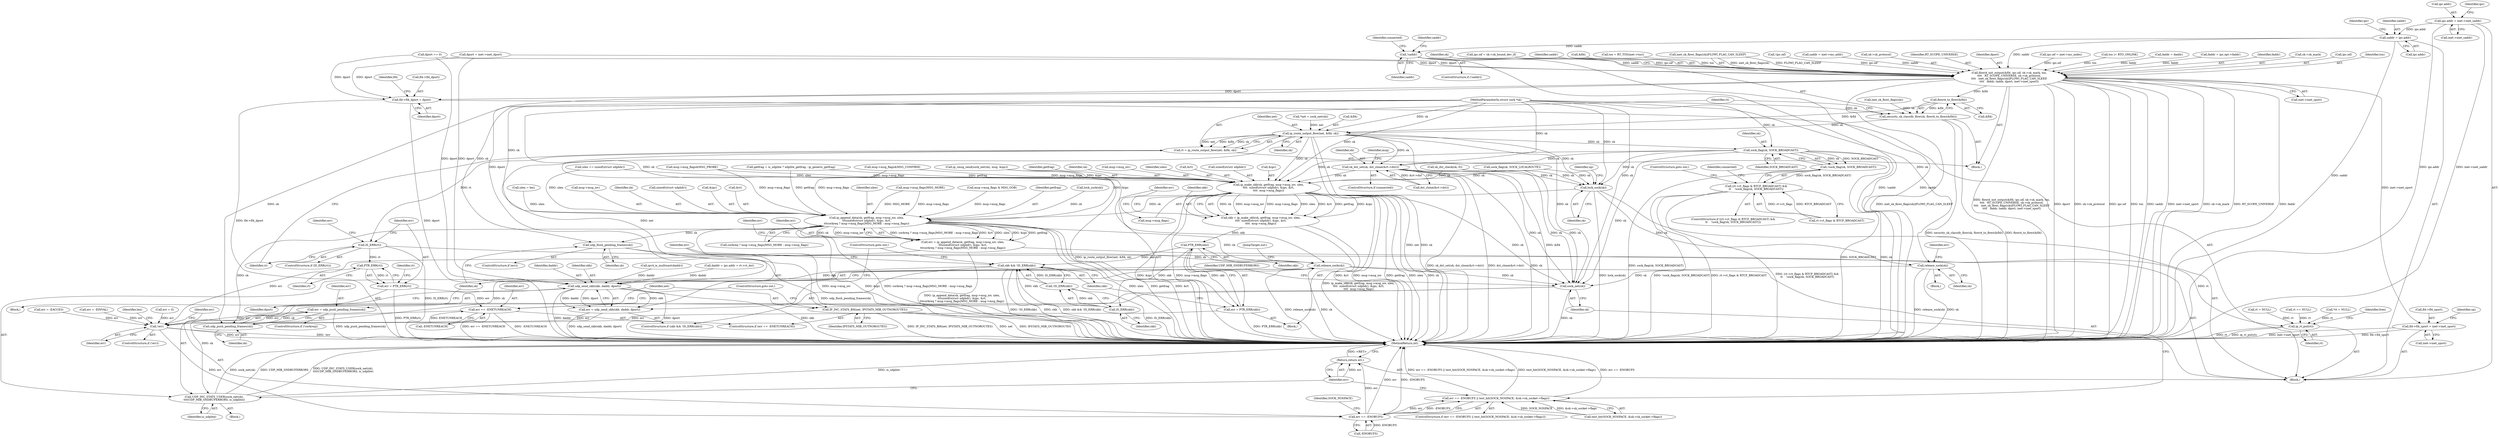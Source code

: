 digraph "0_linux_f6d8bd051c391c1c0458a30b2a7abcd939329259_32@pointer" {
"1000317" [label="(Call,ipc.addr = inet->inet_saddr)"];
"1000382" [label="(Call,saddr = ipc.addr)"];
"1000471" [label="(Call,!saddr)"];
"1000501" [label="(Call,flowi4_init_output(&fl4, ipc.oif, sk->sk_mark, tos,\n\t\t\t\t   RT_SCOPE_UNIVERSE, sk->sk_protocol,\n\t\t\t\t   inet_sk_flowi_flags(sk)|FLOWI_FLAG_CAN_SLEEP,\n\t\t\t\t   faddr, saddr, dport, inet->inet_sport))"];
"1000527" [label="(Call,flowi4_to_flowi(&fl4))"];
"1000525" [label="(Call,security_sk_classify_flow(sk, flowi4_to_flowi(&fl4)))"];
"1000532" [label="(Call,ip_route_output_flow(net, &fl4, sk))"];
"1000530" [label="(Call,rt = ip_route_output_flow(net, &fl4, sk))"];
"1000538" [label="(Call,IS_ERR(rt))"];
"1000543" [label="(Call,PTR_ERR(rt))"];
"1000541" [label="(Call,err = PTR_ERR(rt))"];
"1000549" [label="(Call,err == -ENETUNREACH)"];
"1000770" [label="(Call,!err)"];
"1000776" [label="(Call,err == -ENOBUFS)"];
"1000775" [label="(Call,err == -ENOBUFS || test_bit(SOCK_NOSPACE, &sk->sk_socket->flags))"];
"1000794" [label="(Return,return err;)"];
"1000761" [label="(Call,ip_rt_put(rt))"];
"1000553" [label="(Call,IP_INC_STATS_BH(net, IPSTATS_MIB_OUTNOROUTES))"];
"1000569" [label="(Call,sock_flag(sk, SOCK_BROADCAST))"];
"1000568" [label="(Call,!sock_flag(sk, SOCK_BROADCAST))"];
"1000562" [label="(Call,(rt->rt_flags & RTCF_BROADCAST) &&\n\t\t    !sock_flag(sk, SOCK_BROADCAST))"];
"1000575" [label="(Call,sk_dst_set(sk, dst_clone(&rt->dst)))"];
"1000615" [label="(Call,ip_make_skb(sk, getfrag, msg->msg_iov, ulen,\n\t\t\t\t  sizeof(struct udphdr), &ipc, &rt,\n\t\t\t\t  msg->msg_flags))"];
"1000613" [label="(Call,skb = ip_make_skb(sk, getfrag, msg->msg_iov, ulen,\n\t\t\t\t  sizeof(struct udphdr), &ipc, &rt,\n\t\t\t\t  msg->msg_flags))"];
"1000633" [label="(Call,PTR_ERR(skb))"];
"1000631" [label="(Call,err = PTR_ERR(skb))"];
"1000636" [label="(Call,skb && !IS_ERR(skb))"];
"1000643" [label="(Call,udp_send_skb(skb, daddr, dport))"];
"1000641" [label="(Call,err = udp_send_skb(skb, daddr, dport))"];
"1000639" [label="(Call,IS_ERR(skb))"];
"1000638" [label="(Call,!IS_ERR(skb))"];
"1000790" [label="(Call,sock_net(sk))"];
"1000789" [label="(Call,UDP_INC_STATS_USER(sock_net(sk),\n\t\t\t\tUDP_MIB_SNDBUFERRORS, is_udplite))"];
"1000648" [label="(Call,lock_sock(sk))"];
"1000656" [label="(Call,release_sock(sk))"];
"1000710" [label="(Call,ip_append_data(sk, getfrag, msg->msg_iov, ulen,\n\t\t\tsizeof(struct udphdr), &ipc, &rt,\n\t\t\tcorkreq ? msg->msg_flags|MSG_MORE : msg->msg_flags))"];
"1000708" [label="(Call,err = ip_append_data(sk, getfrag, msg->msg_iov, ulen,\n\t\t\tsizeof(struct udphdr), &ipc, &rt,\n\t\t\tcorkreq ? msg->msg_flags|MSG_MORE : msg->msg_flags))"];
"1000735" [label="(Call,udp_flush_pending_frames(sk))"];
"1000758" [label="(Call,release_sock(sk))"];
"1000743" [label="(Call,udp_push_pending_frames(sk))"];
"1000741" [label="(Call,err = udp_push_pending_frames(sk))"];
"1000685" [label="(Call,fl4->fl4_dport = dport)"];
"1000690" [label="(Call,fl4->fl4_sport = inet->inet_sport)"];
"1000716" [label="(Identifier,ulen)"];
"1000494" [label="(Block,)"];
"1000510" [label="(Identifier,tos)"];
"1000568" [label="(Call,!sock_flag(sk, SOCK_BROADCAST))"];
"1000769" [label="(ControlStructure,if (!err))"];
"1000230" [label="(Call,ulen += sizeof(struct udphdr))"];
"1000647" [label="(ControlStructure,goto out;)"];
"1000743" [label="(Call,udp_push_pending_frames(sk))"];
"1000318" [label="(Call,ipc.addr)"];
"1000633" [label="(Call,PTR_ERR(skb))"];
"1000614" [label="(Identifier,skb)"];
"1000792" [label="(Identifier,UDP_MIB_SNDBUFERRORS)"];
"1000725" [label="(Call,msg->msg_flags|MSG_MORE)"];
"1000540" [label="(Block,)"];
"1000764" [label="(Identifier,free)"];
"1000575" [label="(Call,sk_dst_set(sk, dst_clone(&rt->dst)))"];
"1000177" [label="(Call,msg->msg_flags & MSG_OOB)"];
"1000115" [label="(Block,)"];
"1000321" [label="(Call,inet->inet_saddr)"];
"1000761" [label="(Call,ip_rt_put(rt))"];
"1000686" [label="(Call,fl4->fl4_dport)"];
"1000692" [label="(Identifier,fl4)"];
"1000384" [label="(Call,ipc.addr)"];
"1000479" [label="(Identifier,connected)"];
"1000324" [label="(Call,ipc.oif = sk->sk_bound_dev_if)"];
"1000628" [label="(Call,msg->msg_flags)"];
"1000708" [label="(Call,err = ip_append_data(sk, getfrag, msg->msg_iov, ulen,\n\t\t\tsizeof(struct udphdr), &ipc, &rt,\n\t\t\tcorkreq ? msg->msg_flags|MSG_MORE : msg->msg_flags))"];
"1000520" [label="(Identifier,saddr)"];
"1000694" [label="(Call,inet->inet_sport)"];
"1000502" [label="(Call,&fl4)"];
"1000206" [label="(Call,lock_sock(sk))"];
"1000733" [label="(ControlStructure,if (err))"];
"1000549" [label="(Call,err == -ENETUNREACH)"];
"1000556" [label="(ControlStructure,goto out;)"];
"1000557" [label="(Call,err = -EACCES)"];
"1000758" [label="(Call,release_sock(sk))"];
"1000382" [label="(Call,saddr = ipc.addr)"];
"1000421" [label="(Call,tos = RT_TOS(inet->tos))"];
"1000546" [label="(Identifier,rt)"];
"1000472" [label="(Identifier,saddr)"];
"1000645" [label="(Identifier,daddr)"];
"1000515" [label="(Call,inet_sk_flowi_flags(sk)|FLOWI_FLAG_CAN_SLEEP)"];
"1000626" [label="(Call,&rt)"];
"1000771" [label="(Identifier,err)"];
"1000794" [label="(Return,return err;)"];
"1000689" [label="(Identifier,dport)"];
"1000639" [label="(Call,IS_ERR(skb))"];
"1000760" [label="(JumpTarget,out:)"];
"1000545" [label="(Call,rt = NULL)"];
"1000572" [label="(ControlStructure,goto out;)"];
"1000624" [label="(Call,&ipc)"];
"1000711" [label="(Identifier,sk)"];
"1000649" [label="(Identifier,sk)"];
"1000643" [label="(Call,udp_send_skb(skb, daddr, dport))"];
"1000717" [label="(Call,sizeof(struct udphdr))"];
"1000723" [label="(Call,corkreq ? msg->msg_flags|MSG_MORE : msg->msg_flags)"];
"1000632" [label="(Identifier,err)"];
"1000719" [label="(Call,&ipc)"];
"1000644" [label="(Identifier,skb)"];
"1000317" [label="(Call,ipc.addr = inet->inet_saddr)"];
"1000459" [label="(Call,!ipc.oif)"];
"1000473" [label="(Call,saddr = inet->mc_addr)"];
"1000735" [label="(Call,udp_flush_pending_frames(sk))"];
"1000512" [label="(Call,sk->sk_protocol)"];
"1000471" [label="(Call,!saddr)"];
"1000774" [label="(ControlStructure,if (err == -ENOBUFS || test_bit(SOCK_NOSPACE, &sk->sk_socket->flags)))"];
"1000636" [label="(Call,skb && !IS_ERR(skb))"];
"1000790" [label="(Call,sock_net(sk))"];
"1000528" [label="(Call,&fl4)"];
"1000511" [label="(Identifier,RT_SCOPE_UNIVERSE)"];
"1000491" [label="(Call,rt == NULL)"];
"1000721" [label="(Call,&rt)"];
"1000539" [label="(Identifier,rt)"];
"1000699" [label="(Identifier,up)"];
"1000635" [label="(ControlStructure,if (skb && !IS_ERR(skb)))"];
"1000617" [label="(Identifier,getfrag)"];
"1000497" [label="(Call,*net = sock_net(sk))"];
"1000759" [label="(Identifier,sk)"];
"1000350" [label="(Call,ip_cmsg_send(sock_net(sk), msg, &ipc))"];
"1000573" [label="(ControlStructure,if (connected))"];
"1000530" [label="(Call,rt = ip_route_output_flow(net, &fl4, sk))"];
"1000522" [label="(Call,inet->inet_sport)"];
"1000631" [label="(Call,err = PTR_ERR(skb))"];
"1000634" [label="(Identifier,skb)"];
"1000521" [label="(Identifier,dport)"];
"1000613" [label="(Call,skb = ip_make_skb(sk, getfrag, msg->msg_iov, ulen,\n\t\t\t\t  sizeof(struct udphdr), &ipc, &rt,\n\t\t\t\t  msg->msg_flags))"];
"1000501" [label="(Call,flowi4_init_output(&fl4, ipc.oif, sk->sk_mark, tos,\n\t\t\t\t   RT_SCOPE_UNIVERSE, sk->sk_protocol,\n\t\t\t\t   inet_sk_flowi_flags(sk)|FLOWI_FLAG_CAN_SLEEP,\n\t\t\t\t   faddr, saddr, dport, inet->inet_sport))"];
"1000691" [label="(Call,fl4->fl4_sport)"];
"1000712" [label="(Identifier,getfrag)"];
"1000659" [label="(Identifier,err)"];
"1000538" [label="(Call,IS_ERR(rt))"];
"1000455" [label="(Call,ipv4_is_multicast(daddr))"];
"1000638" [label="(Call,!IS_ERR(skb))"];
"1000133" [label="(Call,*rt = NULL)"];
"1000533" [label="(Identifier,net)"];
"1000738" [label="(ControlStructure,if (!corkreq))"];
"1000616" [label="(Identifier,sk)"];
"1000770" [label="(Call,!err)"];
"1000710" [label="(Call,ip_append_data(sk, getfrag, msg->msg_iov, ulen,\n\t\t\tsizeof(struct udphdr), &ipc, &rt,\n\t\t\tcorkreq ? msg->msg_flags|MSG_MORE : msg->msg_flags))"];
"1000791" [label="(Identifier,sk)"];
"1000287" [label="(Call,dport == 0)"];
"1000618" [label="(Call,msg->msg_iov)"];
"1000577" [label="(Call,dst_clone(&rt->dst))"];
"1000112" [label="(MethodParameterIn,struct sock *sk)"];
"1000653" [label="(Identifier,up)"];
"1000775" [label="(Call,err == -ENOBUFS || test_bit(SOCK_NOSPACE, &sk->sk_socket->flags))"];
"1000531" [label="(Identifier,rt)"];
"1000656" [label="(Call,release_sock(sk))"];
"1000534" [label="(Call,&fl4)"];
"1000561" [label="(ControlStructure,if ((rt->rt_flags & RTCF_BROADCAST) &&\n\t\t    !sock_flag(sk, SOCK_BROADCAST)))"];
"1000563" [label="(Call,rt->rt_flags & RTCF_BROADCAST)"];
"1000637" [label="(Identifier,skb)"];
"1000780" [label="(Call,test_bit(SOCK_NOSPACE, &sk->sk_socket->flags))"];
"1000570" [label="(Identifier,sk)"];
"1000463" [label="(Call,ipc.oif = inet->mc_index)"];
"1000555" [label="(Identifier,IPSTATS_MIB_OUTNOROUTES)"];
"1000777" [label="(Identifier,err)"];
"1000793" [label="(Identifier,is_udplite)"];
"1000615" [label="(Call,ip_make_skb(sk, getfrag, msg->msg_iov, ulen,\n\t\t\t\t  sizeof(struct udphdr), &ipc, &rt,\n\t\t\t\t  msg->msg_flags))"];
"1000548" [label="(ControlStructure,if (err == -ENETUNREACH))"];
"1000646" [label="(Identifier,dport)"];
"1000734" [label="(Identifier,err)"];
"1000658" [label="(Call,err = -EINVAL)"];
"1000389" [label="(Identifier,ipc)"];
"1000558" [label="(Identifier,err)"];
"1000776" [label="(Call,err == -ENOBUFS)"];
"1000600" [label="(Call,daddr = ipc.addr = rt->rt_dst)"];
"1000744" [label="(Identifier,sk)"];
"1000526" [label="(Identifier,sk)"];
"1000576" [label="(Identifier,sk)"];
"1000195" [label="(Call,getfrag = is_udplite ? udplite_getfrag : ip_generic_getfrag)"];
"1000448" [label="(Call,tos |= RTO_ONLINK)"];
"1000541" [label="(Call,err = PTR_ERR(rt))"];
"1000543" [label="(Call,PTR_ERR(rt))"];
"1000391" [label="(Call,faddr = daddr)"];
"1000527" [label="(Call,flowi4_to_flowi(&fl4))"];
"1000736" [label="(Identifier,sk)"];
"1000532" [label="(Call,ip_route_output_flow(net, &fl4, sk))"];
"1000621" [label="(Identifier,ulen)"];
"1000816" [label="(MethodReturn,int)"];
"1000641" [label="(Call,err = udp_send_skb(skb, daddr, dport))"];
"1000525" [label="(Call,security_sk_classify_flow(sk, flowi4_to_flowi(&fl4)))"];
"1000788" [label="(Block,)"];
"1000781" [label="(Identifier,SOCK_NOSPACE)"];
"1000128" [label="(Call,ulen = len)"];
"1000309" [label="(Call,dport = inet->inet_dport)"];
"1000429" [label="(Call,sock_flag(sk, SOCK_LOCALROUTE))"];
"1000657" [label="(Identifier,sk)"];
"1000569" [label="(Call,sock_flag(sk, SOCK_BROADCAST))"];
"1000411" [label="(Call,faddr = ipc.opt->faddr)"];
"1000574" [label="(Identifier,connected)"];
"1000778" [label="(Call,-ENOBUFS)"];
"1000553" [label="(Call,IP_INC_STATS_BH(net, IPSTATS_MIB_OUTNOROUTES))"];
"1000544" [label="(Identifier,rt)"];
"1000550" [label="(Identifier,err)"];
"1000805" [label="(Call,msg->msg_flags&MSG_PROBE)"];
"1000685" [label="(Call,fl4->fl4_dport = dport)"];
"1000583" [label="(Call,msg->msg_flags&MSG_CONFIRM)"];
"1000536" [label="(Identifier,sk)"];
"1000519" [label="(Identifier,faddr)"];
"1000507" [label="(Call,sk->sk_mark)"];
"1000640" [label="(Identifier,skb)"];
"1000789" [label="(Call,UDP_INC_STATS_USER(sock_net(sk),\n\t\t\t\tUDP_MIB_SNDBUFERRORS, is_udplite))"];
"1000504" [label="(Call,ipc.oif)"];
"1000741" [label="(Call,err = udp_push_pending_frames(sk))"];
"1000554" [label="(Identifier,net)"];
"1000773" [label="(Identifier,len)"];
"1000487" [label="(Call,sk_dst_check(sk, 0))"];
"1000551" [label="(Call,-ENETUNREACH)"];
"1000326" [label="(Identifier,ipc)"];
"1000542" [label="(Identifier,err)"];
"1000622" [label="(Call,sizeof(struct udphdr))"];
"1000762" [label="(Identifier,rt)"];
"1000795" [label="(Identifier,err)"];
"1000470" [label="(ControlStructure,if (!saddr))"];
"1000812" [label="(Call,err = 0)"];
"1000562" [label="(Call,(rt->rt_flags & RTCF_BROADCAST) &&\n\t\t    !sock_flag(sk, SOCK_BROADCAST))"];
"1000713" [label="(Call,msg->msg_iov)"];
"1000571" [label="(Identifier,SOCK_BROADCAST)"];
"1000642" [label="(Identifier,err)"];
"1000516" [label="(Call,inet_sk_flowi_flags(sk))"];
"1000383" [label="(Identifier,saddr)"];
"1000612" [label="(Block,)"];
"1000474" [label="(Identifier,saddr)"];
"1000690" [label="(Call,fl4->fl4_sport = inet->inet_sport)"];
"1000537" [label="(ControlStructure,if (IS_ERR(rt)))"];
"1000648" [label="(Call,lock_sock(sk))"];
"1000585" [label="(Identifier,msg)"];
"1000655" [label="(Block,)"];
"1000742" [label="(Identifier,err)"];
"1000709" [label="(Identifier,err)"];
"1000317" -> "1000115"  [label="AST: "];
"1000317" -> "1000321"  [label="CFG: "];
"1000318" -> "1000317"  [label="AST: "];
"1000321" -> "1000317"  [label="AST: "];
"1000326" -> "1000317"  [label="CFG: "];
"1000317" -> "1000816"  [label="DDG: ipc.addr"];
"1000317" -> "1000816"  [label="DDG: inet->inet_saddr"];
"1000317" -> "1000382"  [label="DDG: ipc.addr"];
"1000382" -> "1000115"  [label="AST: "];
"1000382" -> "1000384"  [label="CFG: "];
"1000383" -> "1000382"  [label="AST: "];
"1000384" -> "1000382"  [label="AST: "];
"1000389" -> "1000382"  [label="CFG: "];
"1000382" -> "1000816"  [label="DDG: saddr"];
"1000382" -> "1000471"  [label="DDG: saddr"];
"1000382" -> "1000501"  [label="DDG: saddr"];
"1000471" -> "1000470"  [label="AST: "];
"1000471" -> "1000472"  [label="CFG: "];
"1000472" -> "1000471"  [label="AST: "];
"1000474" -> "1000471"  [label="CFG: "];
"1000479" -> "1000471"  [label="CFG: "];
"1000471" -> "1000816"  [label="DDG: saddr"];
"1000471" -> "1000816"  [label="DDG: !saddr"];
"1000471" -> "1000501"  [label="DDG: saddr"];
"1000501" -> "1000494"  [label="AST: "];
"1000501" -> "1000522"  [label="CFG: "];
"1000502" -> "1000501"  [label="AST: "];
"1000504" -> "1000501"  [label="AST: "];
"1000507" -> "1000501"  [label="AST: "];
"1000510" -> "1000501"  [label="AST: "];
"1000511" -> "1000501"  [label="AST: "];
"1000512" -> "1000501"  [label="AST: "];
"1000515" -> "1000501"  [label="AST: "];
"1000519" -> "1000501"  [label="AST: "];
"1000520" -> "1000501"  [label="AST: "];
"1000521" -> "1000501"  [label="AST: "];
"1000522" -> "1000501"  [label="AST: "];
"1000526" -> "1000501"  [label="CFG: "];
"1000501" -> "1000816"  [label="DDG: saddr"];
"1000501" -> "1000816"  [label="DDG: inet->inet_sport"];
"1000501" -> "1000816"  [label="DDG: sk->sk_mark"];
"1000501" -> "1000816"  [label="DDG: RT_SCOPE_UNIVERSE"];
"1000501" -> "1000816"  [label="DDG: faddr"];
"1000501" -> "1000816"  [label="DDG: inet_sk_flowi_flags(sk)|FLOWI_FLAG_CAN_SLEEP"];
"1000501" -> "1000816"  [label="DDG: flowi4_init_output(&fl4, ipc.oif, sk->sk_mark, tos,\n\t\t\t\t   RT_SCOPE_UNIVERSE, sk->sk_protocol,\n\t\t\t\t   inet_sk_flowi_flags(sk)|FLOWI_FLAG_CAN_SLEEP,\n\t\t\t\t   faddr, saddr, dport, inet->inet_sport)"];
"1000501" -> "1000816"  [label="DDG: dport"];
"1000501" -> "1000816"  [label="DDG: sk->sk_protocol"];
"1000501" -> "1000816"  [label="DDG: ipc.oif"];
"1000501" -> "1000816"  [label="DDG: tos"];
"1000459" -> "1000501"  [label="DDG: ipc.oif"];
"1000463" -> "1000501"  [label="DDG: ipc.oif"];
"1000324" -> "1000501"  [label="DDG: ipc.oif"];
"1000421" -> "1000501"  [label="DDG: tos"];
"1000448" -> "1000501"  [label="DDG: tos"];
"1000515" -> "1000501"  [label="DDG: inet_sk_flowi_flags(sk)"];
"1000515" -> "1000501"  [label="DDG: FLOWI_FLAG_CAN_SLEEP"];
"1000391" -> "1000501"  [label="DDG: faddr"];
"1000411" -> "1000501"  [label="DDG: faddr"];
"1000473" -> "1000501"  [label="DDG: saddr"];
"1000309" -> "1000501"  [label="DDG: dport"];
"1000287" -> "1000501"  [label="DDG: dport"];
"1000501" -> "1000527"  [label="DDG: &fl4"];
"1000501" -> "1000643"  [label="DDG: dport"];
"1000501" -> "1000685"  [label="DDG: dport"];
"1000501" -> "1000690"  [label="DDG: inet->inet_sport"];
"1000527" -> "1000525"  [label="AST: "];
"1000527" -> "1000528"  [label="CFG: "];
"1000528" -> "1000527"  [label="AST: "];
"1000525" -> "1000527"  [label="CFG: "];
"1000527" -> "1000525"  [label="DDG: &fl4"];
"1000527" -> "1000532"  [label="DDG: &fl4"];
"1000525" -> "1000494"  [label="AST: "];
"1000526" -> "1000525"  [label="AST: "];
"1000531" -> "1000525"  [label="CFG: "];
"1000525" -> "1000816"  [label="DDG: security_sk_classify_flow(sk, flowi4_to_flowi(&fl4))"];
"1000525" -> "1000816"  [label="DDG: flowi4_to_flowi(&fl4)"];
"1000516" -> "1000525"  [label="DDG: sk"];
"1000112" -> "1000525"  [label="DDG: sk"];
"1000525" -> "1000532"  [label="DDG: sk"];
"1000532" -> "1000530"  [label="AST: "];
"1000532" -> "1000536"  [label="CFG: "];
"1000533" -> "1000532"  [label="AST: "];
"1000534" -> "1000532"  [label="AST: "];
"1000536" -> "1000532"  [label="AST: "];
"1000530" -> "1000532"  [label="CFG: "];
"1000532" -> "1000816"  [label="DDG: net"];
"1000532" -> "1000816"  [label="DDG: sk"];
"1000532" -> "1000816"  [label="DDG: &fl4"];
"1000532" -> "1000530"  [label="DDG: net"];
"1000532" -> "1000530"  [label="DDG: &fl4"];
"1000532" -> "1000530"  [label="DDG: sk"];
"1000497" -> "1000532"  [label="DDG: net"];
"1000112" -> "1000532"  [label="DDG: sk"];
"1000532" -> "1000553"  [label="DDG: net"];
"1000532" -> "1000569"  [label="DDG: sk"];
"1000532" -> "1000575"  [label="DDG: sk"];
"1000532" -> "1000615"  [label="DDG: sk"];
"1000532" -> "1000648"  [label="DDG: sk"];
"1000532" -> "1000790"  [label="DDG: sk"];
"1000530" -> "1000494"  [label="AST: "];
"1000531" -> "1000530"  [label="AST: "];
"1000539" -> "1000530"  [label="CFG: "];
"1000530" -> "1000816"  [label="DDG: ip_route_output_flow(net, &fl4, sk)"];
"1000530" -> "1000538"  [label="DDG: rt"];
"1000538" -> "1000537"  [label="AST: "];
"1000538" -> "1000539"  [label="CFG: "];
"1000539" -> "1000538"  [label="AST: "];
"1000542" -> "1000538"  [label="CFG: "];
"1000558" -> "1000538"  [label="CFG: "];
"1000538" -> "1000816"  [label="DDG: IS_ERR(rt)"];
"1000538" -> "1000543"  [label="DDG: rt"];
"1000538" -> "1000761"  [label="DDG: rt"];
"1000543" -> "1000541"  [label="AST: "];
"1000543" -> "1000544"  [label="CFG: "];
"1000544" -> "1000543"  [label="AST: "];
"1000541" -> "1000543"  [label="CFG: "];
"1000543" -> "1000541"  [label="DDG: rt"];
"1000541" -> "1000540"  [label="AST: "];
"1000542" -> "1000541"  [label="AST: "];
"1000546" -> "1000541"  [label="CFG: "];
"1000541" -> "1000816"  [label="DDG: PTR_ERR(rt)"];
"1000541" -> "1000549"  [label="DDG: err"];
"1000549" -> "1000548"  [label="AST: "];
"1000549" -> "1000551"  [label="CFG: "];
"1000550" -> "1000549"  [label="AST: "];
"1000551" -> "1000549"  [label="AST: "];
"1000554" -> "1000549"  [label="CFG: "];
"1000556" -> "1000549"  [label="CFG: "];
"1000549" -> "1000816"  [label="DDG: -ENETUNREACH"];
"1000549" -> "1000816"  [label="DDG: err == -ENETUNREACH"];
"1000551" -> "1000549"  [label="DDG: ENETUNREACH"];
"1000549" -> "1000770"  [label="DDG: err"];
"1000770" -> "1000769"  [label="AST: "];
"1000770" -> "1000771"  [label="CFG: "];
"1000771" -> "1000770"  [label="AST: "];
"1000773" -> "1000770"  [label="CFG: "];
"1000777" -> "1000770"  [label="CFG: "];
"1000770" -> "1000816"  [label="DDG: !err"];
"1000770" -> "1000816"  [label="DDG: err"];
"1000708" -> "1000770"  [label="DDG: err"];
"1000631" -> "1000770"  [label="DDG: err"];
"1000557" -> "1000770"  [label="DDG: err"];
"1000812" -> "1000770"  [label="DDG: err"];
"1000658" -> "1000770"  [label="DDG: err"];
"1000641" -> "1000770"  [label="DDG: err"];
"1000741" -> "1000770"  [label="DDG: err"];
"1000770" -> "1000776"  [label="DDG: err"];
"1000776" -> "1000775"  [label="AST: "];
"1000776" -> "1000778"  [label="CFG: "];
"1000777" -> "1000776"  [label="AST: "];
"1000778" -> "1000776"  [label="AST: "];
"1000781" -> "1000776"  [label="CFG: "];
"1000775" -> "1000776"  [label="CFG: "];
"1000776" -> "1000816"  [label="DDG: err"];
"1000776" -> "1000816"  [label="DDG: -ENOBUFS"];
"1000776" -> "1000775"  [label="DDG: err"];
"1000776" -> "1000775"  [label="DDG: -ENOBUFS"];
"1000778" -> "1000776"  [label="DDG: ENOBUFS"];
"1000776" -> "1000794"  [label="DDG: err"];
"1000775" -> "1000774"  [label="AST: "];
"1000775" -> "1000780"  [label="CFG: "];
"1000780" -> "1000775"  [label="AST: "];
"1000791" -> "1000775"  [label="CFG: "];
"1000795" -> "1000775"  [label="CFG: "];
"1000775" -> "1000816"  [label="DDG: test_bit(SOCK_NOSPACE, &sk->sk_socket->flags)"];
"1000775" -> "1000816"  [label="DDG: err == -ENOBUFS"];
"1000775" -> "1000816"  [label="DDG: err == -ENOBUFS || test_bit(SOCK_NOSPACE, &sk->sk_socket->flags)"];
"1000780" -> "1000775"  [label="DDG: SOCK_NOSPACE"];
"1000780" -> "1000775"  [label="DDG: &sk->sk_socket->flags"];
"1000794" -> "1000115"  [label="AST: "];
"1000794" -> "1000795"  [label="CFG: "];
"1000795" -> "1000794"  [label="AST: "];
"1000816" -> "1000794"  [label="CFG: "];
"1000794" -> "1000816"  [label="DDG: <RET>"];
"1000795" -> "1000794"  [label="DDG: err"];
"1000761" -> "1000115"  [label="AST: "];
"1000761" -> "1000762"  [label="CFG: "];
"1000762" -> "1000761"  [label="AST: "];
"1000764" -> "1000761"  [label="CFG: "];
"1000761" -> "1000816"  [label="DDG: rt"];
"1000761" -> "1000816"  [label="DDG: ip_rt_put(rt)"];
"1000545" -> "1000761"  [label="DDG: rt"];
"1000133" -> "1000761"  [label="DDG: rt"];
"1000491" -> "1000761"  [label="DDG: rt"];
"1000553" -> "1000548"  [label="AST: "];
"1000553" -> "1000555"  [label="CFG: "];
"1000554" -> "1000553"  [label="AST: "];
"1000555" -> "1000553"  [label="AST: "];
"1000556" -> "1000553"  [label="CFG: "];
"1000553" -> "1000816"  [label="DDG: IP_INC_STATS_BH(net, IPSTATS_MIB_OUTNOROUTES)"];
"1000553" -> "1000816"  [label="DDG: net"];
"1000553" -> "1000816"  [label="DDG: IPSTATS_MIB_OUTNOROUTES"];
"1000569" -> "1000568"  [label="AST: "];
"1000569" -> "1000571"  [label="CFG: "];
"1000570" -> "1000569"  [label="AST: "];
"1000571" -> "1000569"  [label="AST: "];
"1000568" -> "1000569"  [label="CFG: "];
"1000569" -> "1000816"  [label="DDG: SOCK_BROADCAST"];
"1000569" -> "1000816"  [label="DDG: sk"];
"1000569" -> "1000568"  [label="DDG: sk"];
"1000569" -> "1000568"  [label="DDG: SOCK_BROADCAST"];
"1000112" -> "1000569"  [label="DDG: sk"];
"1000569" -> "1000575"  [label="DDG: sk"];
"1000569" -> "1000615"  [label="DDG: sk"];
"1000569" -> "1000648"  [label="DDG: sk"];
"1000569" -> "1000790"  [label="DDG: sk"];
"1000568" -> "1000562"  [label="AST: "];
"1000562" -> "1000568"  [label="CFG: "];
"1000568" -> "1000816"  [label="DDG: sock_flag(sk, SOCK_BROADCAST)"];
"1000568" -> "1000562"  [label="DDG: sock_flag(sk, SOCK_BROADCAST)"];
"1000562" -> "1000561"  [label="AST: "];
"1000562" -> "1000563"  [label="CFG: "];
"1000563" -> "1000562"  [label="AST: "];
"1000572" -> "1000562"  [label="CFG: "];
"1000574" -> "1000562"  [label="CFG: "];
"1000562" -> "1000816"  [label="DDG: rt->rt_flags & RTCF_BROADCAST"];
"1000562" -> "1000816"  [label="DDG: (rt->rt_flags & RTCF_BROADCAST) &&\n\t\t    !sock_flag(sk, SOCK_BROADCAST)"];
"1000562" -> "1000816"  [label="DDG: !sock_flag(sk, SOCK_BROADCAST)"];
"1000563" -> "1000562"  [label="DDG: rt->rt_flags"];
"1000563" -> "1000562"  [label="DDG: RTCF_BROADCAST"];
"1000575" -> "1000573"  [label="AST: "];
"1000575" -> "1000577"  [label="CFG: "];
"1000576" -> "1000575"  [label="AST: "];
"1000577" -> "1000575"  [label="AST: "];
"1000585" -> "1000575"  [label="CFG: "];
"1000575" -> "1000816"  [label="DDG: sk_dst_set(sk, dst_clone(&rt->dst))"];
"1000575" -> "1000816"  [label="DDG: dst_clone(&rt->dst)"];
"1000575" -> "1000816"  [label="DDG: sk"];
"1000112" -> "1000575"  [label="DDG: sk"];
"1000577" -> "1000575"  [label="DDG: &rt->dst"];
"1000575" -> "1000615"  [label="DDG: sk"];
"1000575" -> "1000648"  [label="DDG: sk"];
"1000575" -> "1000790"  [label="DDG: sk"];
"1000615" -> "1000613"  [label="AST: "];
"1000615" -> "1000628"  [label="CFG: "];
"1000616" -> "1000615"  [label="AST: "];
"1000617" -> "1000615"  [label="AST: "];
"1000618" -> "1000615"  [label="AST: "];
"1000621" -> "1000615"  [label="AST: "];
"1000622" -> "1000615"  [label="AST: "];
"1000624" -> "1000615"  [label="AST: "];
"1000626" -> "1000615"  [label="AST: "];
"1000628" -> "1000615"  [label="AST: "];
"1000613" -> "1000615"  [label="CFG: "];
"1000615" -> "1000816"  [label="DDG: &rt"];
"1000615" -> "1000816"  [label="DDG: msg->msg_iov"];
"1000615" -> "1000816"  [label="DDG: getfrag"];
"1000615" -> "1000816"  [label="DDG: ulen"];
"1000615" -> "1000816"  [label="DDG: sk"];
"1000615" -> "1000816"  [label="DDG: &ipc"];
"1000615" -> "1000816"  [label="DDG: msg->msg_flags"];
"1000615" -> "1000613"  [label="DDG: sk"];
"1000615" -> "1000613"  [label="DDG: msg->msg_iov"];
"1000615" -> "1000613"  [label="DDG: msg->msg_flags"];
"1000615" -> "1000613"  [label="DDG: ulen"];
"1000615" -> "1000613"  [label="DDG: &rt"];
"1000615" -> "1000613"  [label="DDG: getfrag"];
"1000615" -> "1000613"  [label="DDG: &ipc"];
"1000487" -> "1000615"  [label="DDG: sk"];
"1000429" -> "1000615"  [label="DDG: sk"];
"1000112" -> "1000615"  [label="DDG: sk"];
"1000195" -> "1000615"  [label="DDG: getfrag"];
"1000230" -> "1000615"  [label="DDG: ulen"];
"1000350" -> "1000615"  [label="DDG: &ipc"];
"1000805" -> "1000615"  [label="DDG: msg->msg_flags"];
"1000583" -> "1000615"  [label="DDG: msg->msg_flags"];
"1000615" -> "1000790"  [label="DDG: sk"];
"1000613" -> "1000612"  [label="AST: "];
"1000614" -> "1000613"  [label="AST: "];
"1000632" -> "1000613"  [label="CFG: "];
"1000613" -> "1000816"  [label="DDG: ip_make_skb(sk, getfrag, msg->msg_iov, ulen,\n\t\t\t\t  sizeof(struct udphdr), &ipc, &rt,\n\t\t\t\t  msg->msg_flags)"];
"1000613" -> "1000633"  [label="DDG: skb"];
"1000633" -> "1000631"  [label="AST: "];
"1000633" -> "1000634"  [label="CFG: "];
"1000634" -> "1000633"  [label="AST: "];
"1000631" -> "1000633"  [label="CFG: "];
"1000633" -> "1000631"  [label="DDG: skb"];
"1000633" -> "1000636"  [label="DDG: skb"];
"1000633" -> "1000639"  [label="DDG: skb"];
"1000631" -> "1000612"  [label="AST: "];
"1000632" -> "1000631"  [label="AST: "];
"1000637" -> "1000631"  [label="CFG: "];
"1000631" -> "1000816"  [label="DDG: PTR_ERR(skb)"];
"1000636" -> "1000635"  [label="AST: "];
"1000636" -> "1000637"  [label="CFG: "];
"1000636" -> "1000638"  [label="CFG: "];
"1000637" -> "1000636"  [label="AST: "];
"1000638" -> "1000636"  [label="AST: "];
"1000642" -> "1000636"  [label="CFG: "];
"1000647" -> "1000636"  [label="CFG: "];
"1000636" -> "1000816"  [label="DDG: !IS_ERR(skb)"];
"1000636" -> "1000816"  [label="DDG: skb"];
"1000636" -> "1000816"  [label="DDG: skb && !IS_ERR(skb)"];
"1000639" -> "1000636"  [label="DDG: skb"];
"1000638" -> "1000636"  [label="DDG: IS_ERR(skb)"];
"1000636" -> "1000643"  [label="DDG: skb"];
"1000643" -> "1000641"  [label="AST: "];
"1000643" -> "1000646"  [label="CFG: "];
"1000644" -> "1000643"  [label="AST: "];
"1000645" -> "1000643"  [label="AST: "];
"1000646" -> "1000643"  [label="AST: "];
"1000641" -> "1000643"  [label="CFG: "];
"1000643" -> "1000816"  [label="DDG: dport"];
"1000643" -> "1000816"  [label="DDG: skb"];
"1000643" -> "1000816"  [label="DDG: daddr"];
"1000643" -> "1000641"  [label="DDG: skb"];
"1000643" -> "1000641"  [label="DDG: daddr"];
"1000643" -> "1000641"  [label="DDG: dport"];
"1000455" -> "1000643"  [label="DDG: daddr"];
"1000600" -> "1000643"  [label="DDG: daddr"];
"1000309" -> "1000643"  [label="DDG: dport"];
"1000287" -> "1000643"  [label="DDG: dport"];
"1000641" -> "1000635"  [label="AST: "];
"1000642" -> "1000641"  [label="AST: "];
"1000647" -> "1000641"  [label="CFG: "];
"1000641" -> "1000816"  [label="DDG: udp_send_skb(skb, daddr, dport)"];
"1000639" -> "1000638"  [label="AST: "];
"1000639" -> "1000640"  [label="CFG: "];
"1000640" -> "1000639"  [label="AST: "];
"1000638" -> "1000639"  [label="CFG: "];
"1000639" -> "1000638"  [label="DDG: skb"];
"1000638" -> "1000816"  [label="DDG: IS_ERR(skb)"];
"1000790" -> "1000789"  [label="AST: "];
"1000790" -> "1000791"  [label="CFG: "];
"1000791" -> "1000790"  [label="AST: "];
"1000792" -> "1000790"  [label="CFG: "];
"1000790" -> "1000816"  [label="DDG: sk"];
"1000790" -> "1000789"  [label="DDG: sk"];
"1000487" -> "1000790"  [label="DDG: sk"];
"1000758" -> "1000790"  [label="DDG: sk"];
"1000429" -> "1000790"  [label="DDG: sk"];
"1000656" -> "1000790"  [label="DDG: sk"];
"1000112" -> "1000790"  [label="DDG: sk"];
"1000789" -> "1000788"  [label="AST: "];
"1000789" -> "1000793"  [label="CFG: "];
"1000792" -> "1000789"  [label="AST: "];
"1000793" -> "1000789"  [label="AST: "];
"1000795" -> "1000789"  [label="CFG: "];
"1000789" -> "1000816"  [label="DDG: UDP_MIB_SNDBUFERRORS"];
"1000789" -> "1000816"  [label="DDG: UDP_INC_STATS_USER(sock_net(sk),\n\t\t\t\tUDP_MIB_SNDBUFERRORS, is_udplite)"];
"1000789" -> "1000816"  [label="DDG: is_udplite"];
"1000789" -> "1000816"  [label="DDG: sock_net(sk)"];
"1000648" -> "1000115"  [label="AST: "];
"1000648" -> "1000649"  [label="CFG: "];
"1000649" -> "1000648"  [label="AST: "];
"1000653" -> "1000648"  [label="CFG: "];
"1000648" -> "1000816"  [label="DDG: lock_sock(sk)"];
"1000487" -> "1000648"  [label="DDG: sk"];
"1000429" -> "1000648"  [label="DDG: sk"];
"1000112" -> "1000648"  [label="DDG: sk"];
"1000648" -> "1000656"  [label="DDG: sk"];
"1000648" -> "1000710"  [label="DDG: sk"];
"1000656" -> "1000655"  [label="AST: "];
"1000656" -> "1000657"  [label="CFG: "];
"1000657" -> "1000656"  [label="AST: "];
"1000659" -> "1000656"  [label="CFG: "];
"1000656" -> "1000816"  [label="DDG: release_sock(sk)"];
"1000656" -> "1000816"  [label="DDG: sk"];
"1000112" -> "1000656"  [label="DDG: sk"];
"1000710" -> "1000708"  [label="AST: "];
"1000710" -> "1000723"  [label="CFG: "];
"1000711" -> "1000710"  [label="AST: "];
"1000712" -> "1000710"  [label="AST: "];
"1000713" -> "1000710"  [label="AST: "];
"1000716" -> "1000710"  [label="AST: "];
"1000717" -> "1000710"  [label="AST: "];
"1000719" -> "1000710"  [label="AST: "];
"1000721" -> "1000710"  [label="AST: "];
"1000723" -> "1000710"  [label="AST: "];
"1000708" -> "1000710"  [label="CFG: "];
"1000710" -> "1000816"  [label="DDG: ulen"];
"1000710" -> "1000816"  [label="DDG: getfrag"];
"1000710" -> "1000816"  [label="DDG: &rt"];
"1000710" -> "1000816"  [label="DDG: msg->msg_iov"];
"1000710" -> "1000816"  [label="DDG: &ipc"];
"1000710" -> "1000816"  [label="DDG: corkreq ? msg->msg_flags|MSG_MORE : msg->msg_flags"];
"1000710" -> "1000708"  [label="DDG: corkreq ? msg->msg_flags|MSG_MORE : msg->msg_flags"];
"1000710" -> "1000708"  [label="DDG: &rt"];
"1000710" -> "1000708"  [label="DDG: ulen"];
"1000710" -> "1000708"  [label="DDG: &ipc"];
"1000710" -> "1000708"  [label="DDG: getfrag"];
"1000710" -> "1000708"  [label="DDG: sk"];
"1000710" -> "1000708"  [label="DDG: msg->msg_iov"];
"1000206" -> "1000710"  [label="DDG: sk"];
"1000112" -> "1000710"  [label="DDG: sk"];
"1000195" -> "1000710"  [label="DDG: getfrag"];
"1000128" -> "1000710"  [label="DDG: ulen"];
"1000230" -> "1000710"  [label="DDG: ulen"];
"1000350" -> "1000710"  [label="DDG: &ipc"];
"1000725" -> "1000710"  [label="DDG: msg->msg_flags"];
"1000725" -> "1000710"  [label="DDG: MSG_MORE"];
"1000177" -> "1000710"  [label="DDG: msg->msg_flags"];
"1000805" -> "1000710"  [label="DDG: msg->msg_flags"];
"1000583" -> "1000710"  [label="DDG: msg->msg_flags"];
"1000710" -> "1000735"  [label="DDG: sk"];
"1000710" -> "1000743"  [label="DDG: sk"];
"1000710" -> "1000758"  [label="DDG: sk"];
"1000708" -> "1000115"  [label="AST: "];
"1000709" -> "1000708"  [label="AST: "];
"1000734" -> "1000708"  [label="CFG: "];
"1000708" -> "1000816"  [label="DDG: ip_append_data(sk, getfrag, msg->msg_iov, ulen,\n\t\t\tsizeof(struct udphdr), &ipc, &rt,\n\t\t\tcorkreq ? msg->msg_flags|MSG_MORE : msg->msg_flags)"];
"1000735" -> "1000733"  [label="AST: "];
"1000735" -> "1000736"  [label="CFG: "];
"1000736" -> "1000735"  [label="AST: "];
"1000759" -> "1000735"  [label="CFG: "];
"1000735" -> "1000816"  [label="DDG: udp_flush_pending_frames(sk)"];
"1000112" -> "1000735"  [label="DDG: sk"];
"1000735" -> "1000758"  [label="DDG: sk"];
"1000758" -> "1000115"  [label="AST: "];
"1000758" -> "1000759"  [label="CFG: "];
"1000759" -> "1000758"  [label="AST: "];
"1000760" -> "1000758"  [label="CFG: "];
"1000758" -> "1000816"  [label="DDG: release_sock(sk)"];
"1000758" -> "1000816"  [label="DDG: sk"];
"1000743" -> "1000758"  [label="DDG: sk"];
"1000112" -> "1000758"  [label="DDG: sk"];
"1000743" -> "1000741"  [label="AST: "];
"1000743" -> "1000744"  [label="CFG: "];
"1000744" -> "1000743"  [label="AST: "];
"1000741" -> "1000743"  [label="CFG: "];
"1000743" -> "1000741"  [label="DDG: sk"];
"1000112" -> "1000743"  [label="DDG: sk"];
"1000741" -> "1000738"  [label="AST: "];
"1000742" -> "1000741"  [label="AST: "];
"1000759" -> "1000741"  [label="CFG: "];
"1000741" -> "1000816"  [label="DDG: udp_push_pending_frames(sk)"];
"1000685" -> "1000115"  [label="AST: "];
"1000685" -> "1000689"  [label="CFG: "];
"1000686" -> "1000685"  [label="AST: "];
"1000689" -> "1000685"  [label="AST: "];
"1000692" -> "1000685"  [label="CFG: "];
"1000685" -> "1000816"  [label="DDG: dport"];
"1000685" -> "1000816"  [label="DDG: fl4->fl4_dport"];
"1000309" -> "1000685"  [label="DDG: dport"];
"1000287" -> "1000685"  [label="DDG: dport"];
"1000690" -> "1000115"  [label="AST: "];
"1000690" -> "1000694"  [label="CFG: "];
"1000691" -> "1000690"  [label="AST: "];
"1000694" -> "1000690"  [label="AST: "];
"1000699" -> "1000690"  [label="CFG: "];
"1000690" -> "1000816"  [label="DDG: inet->inet_sport"];
"1000690" -> "1000816"  [label="DDG: fl4->fl4_sport"];
}
